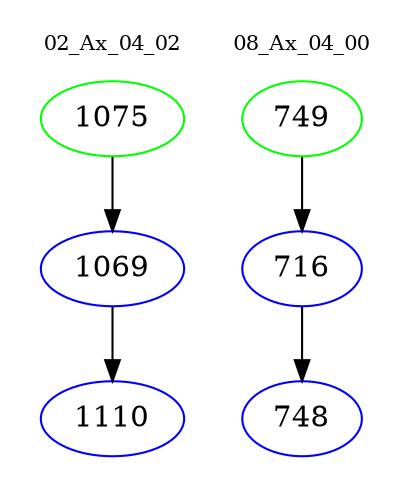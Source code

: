 digraph{
subgraph cluster_0 {
color = white
label = "02_Ax_04_02";
fontsize=10;
T0_1075 [label="1075", color="green"]
T0_1075 -> T0_1069 [color="black"]
T0_1069 [label="1069", color="blue"]
T0_1069 -> T0_1110 [color="black"]
T0_1110 [label="1110", color="blue"]
}
subgraph cluster_1 {
color = white
label = "08_Ax_04_00";
fontsize=10;
T1_749 [label="749", color="green"]
T1_749 -> T1_716 [color="black"]
T1_716 [label="716", color="blue"]
T1_716 -> T1_748 [color="black"]
T1_748 [label="748", color="blue"]
}
}
